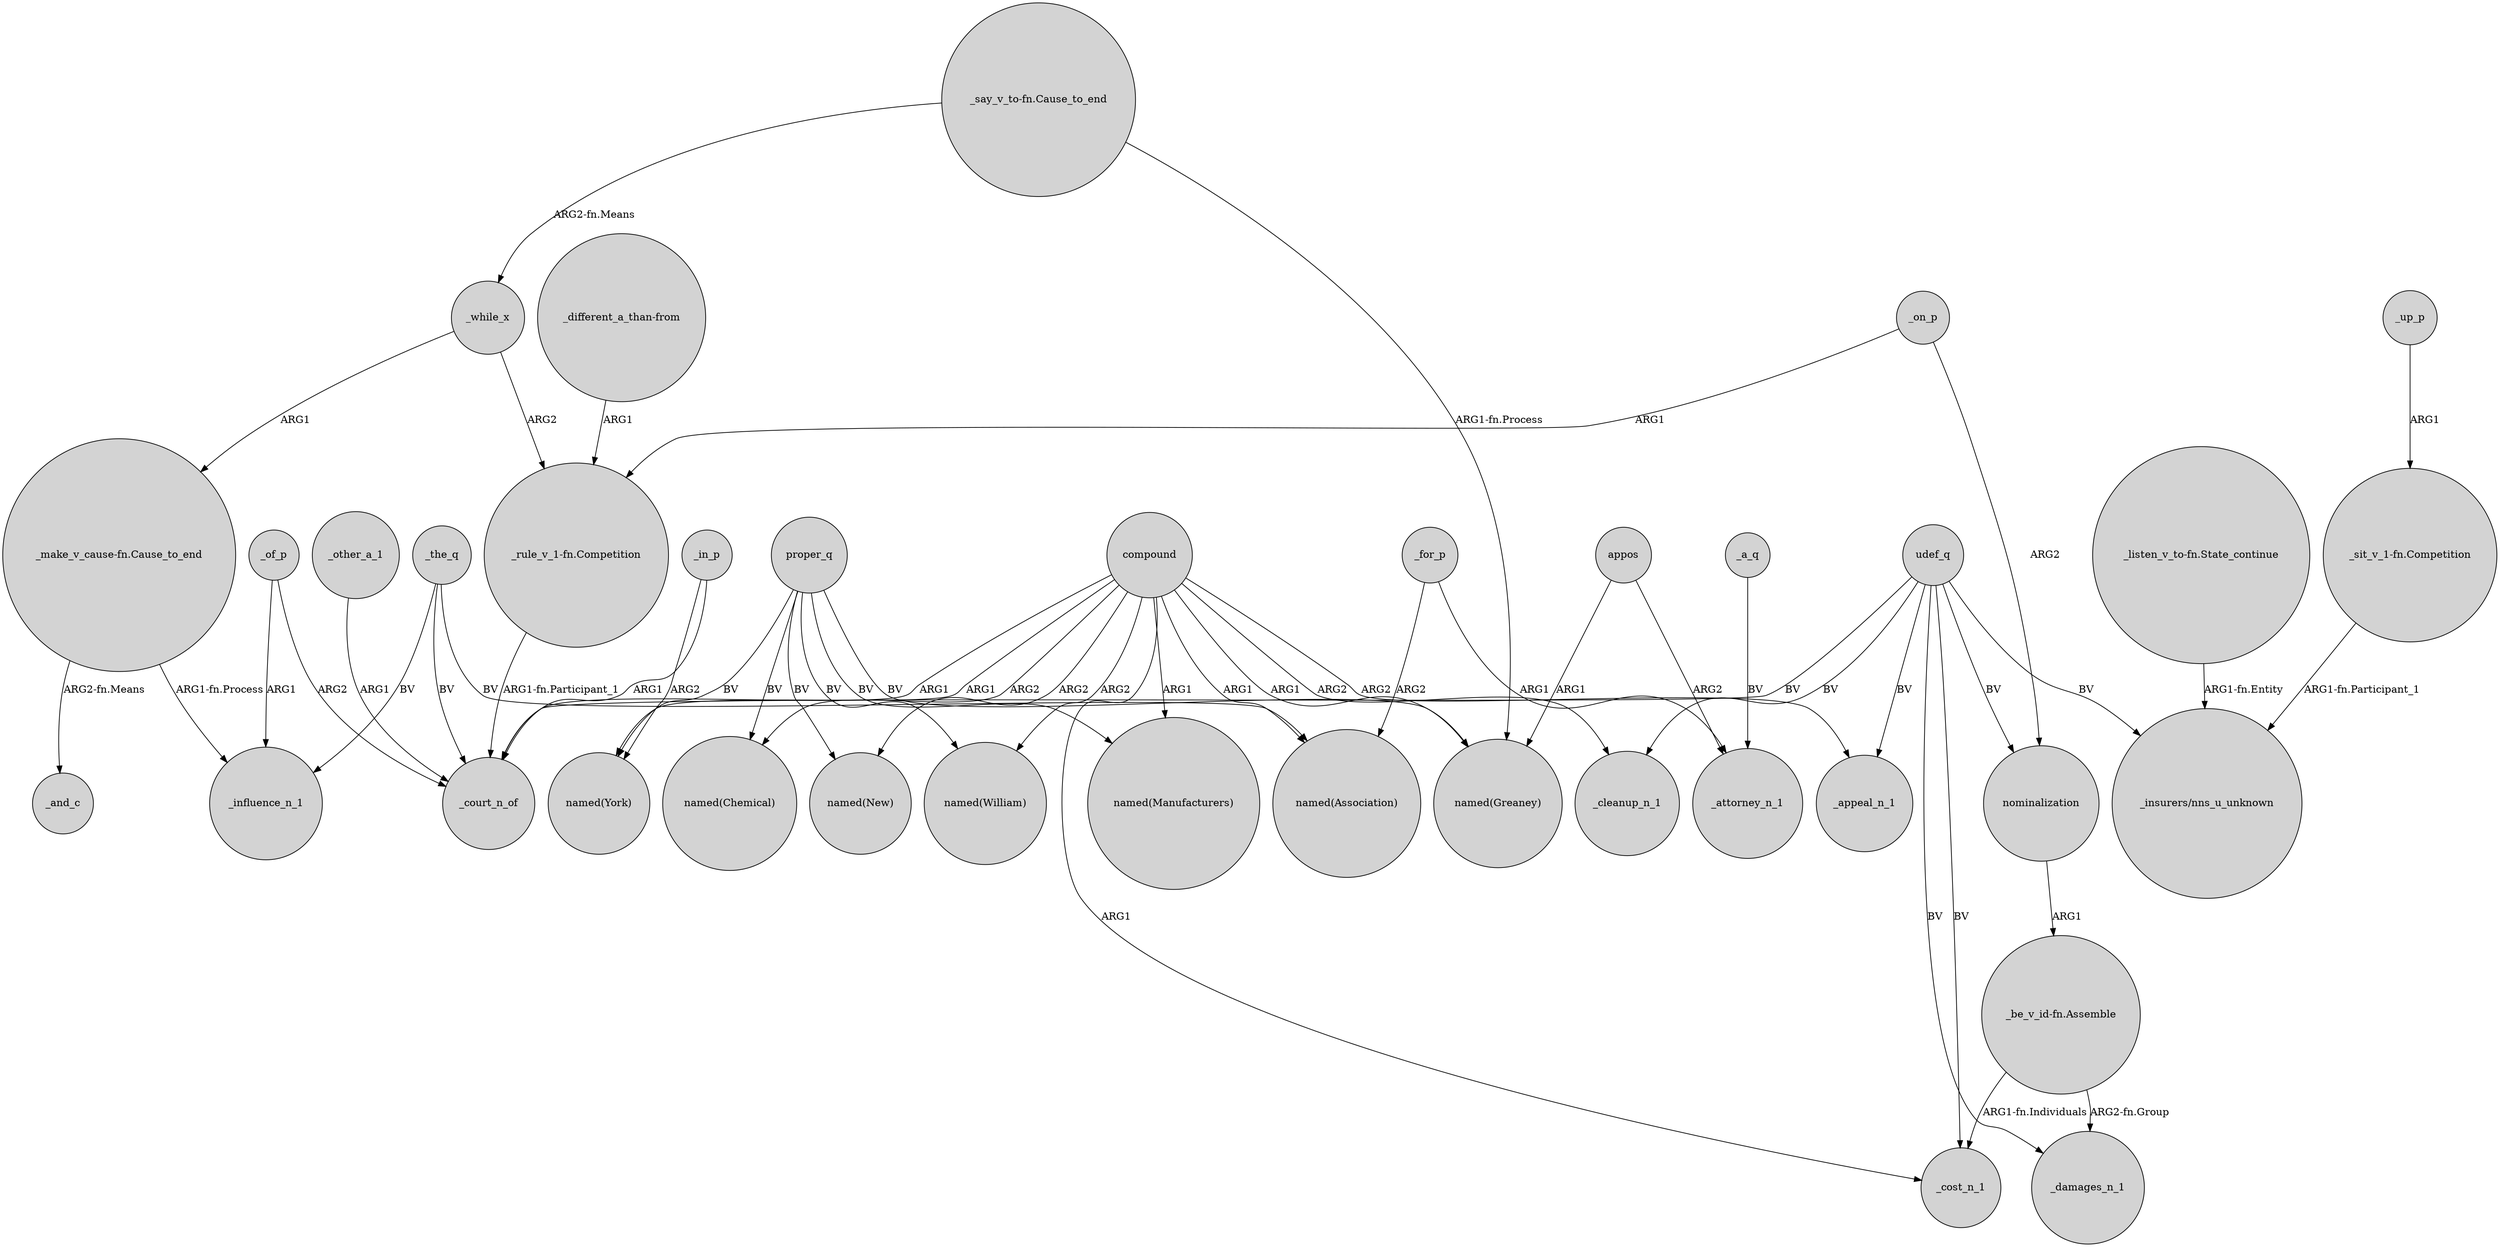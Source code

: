 digraph {
	node [shape=circle style=filled]
	_while_x -> "_rule_v_1-fn.Competition" [label=ARG2]
	"_listen_v_to-fn.State_continue" -> "_insurers/nns_u_unknown" [label="ARG1-fn.Entity"]
	_up_p -> "_sit_v_1-fn.Competition" [label=ARG1]
	_in_p -> _court_n_of [label=ARG1]
	"_make_v_cause-fn.Cause_to_end" -> _and_c [label="ARG2-fn.Means"]
	compound -> "named(Manufacturers)" [label=ARG1]
	appos -> _attorney_n_1 [label=ARG2]
	"_rule_v_1-fn.Competition" -> _court_n_of [label="ARG1-fn.Participant_1"]
	udef_q -> _cleanup_n_1 [label=BV]
	_on_p -> nominalization [label=ARG2]
	proper_q -> "named(William)" [label=BV]
	compound -> "named(New)" [label=ARG2]
	udef_q -> _damages_n_1 [label=BV]
	_a_q -> _attorney_n_1 [label=BV]
	compound -> "named(Greaney)" [label=ARG1]
	proper_q -> "named(New)" [label=BV]
	udef_q -> nominalization [label=BV]
	compound -> "named(Association)" [label=ARG1]
	_for_p -> _attorney_n_1 [label=ARG1]
	_the_q -> _influence_n_1 [label=BV]
	"_make_v_cause-fn.Cause_to_end" -> _influence_n_1 [label="ARG1-fn.Process"]
	_other_a_1 -> _court_n_of [label=ARG1]
	_of_p -> _influence_n_1 [label=ARG1]
	proper_q -> "named(Chemical)" [label=BV]
	proper_q -> "named(York)" [label=BV]
	proper_q -> "named(Greaney)" [label=BV]
	_for_p -> "named(Association)" [label=ARG2]
	_of_p -> _court_n_of [label=ARG2]
	appos -> "named(Greaney)" [label=ARG1]
	udef_q -> _appeal_n_1 [label=BV]
	_while_x -> "_make_v_cause-fn.Cause_to_end" [label=ARG1]
	_in_p -> "named(York)" [label=ARG2]
	compound -> _court_n_of [label=ARG1]
	compound -> "named(William)" [label=ARG2]
	"_different_a_than-from" -> "_rule_v_1-fn.Competition" [label=ARG1]
	"_be_v_id-fn.Assemble" -> _damages_n_1 [label="ARG2-fn.Group"]
	udef_q -> "_insurers/nns_u_unknown" [label=BV]
	"_say_v_to-fn.Cause_to_end" -> "named(Greaney)" [label="ARG1-fn.Process"]
	_the_q -> _court_n_of [label=BV]
	udef_q -> _court_n_of [label=BV]
	"_sit_v_1-fn.Competition" -> "_insurers/nns_u_unknown" [label="ARG1-fn.Participant_1"]
	"_say_v_to-fn.Cause_to_end" -> _while_x [label="ARG2-fn.Means"]
	proper_q -> "named(Manufacturers)" [label=BV]
	compound -> "named(York)" [label=ARG1]
	compound -> _cost_n_1 [label=ARG1]
	compound -> _cleanup_n_1 [label=ARG2]
	nominalization -> "_be_v_id-fn.Assemble" [label=ARG1]
	_the_q -> "named(Association)" [label=BV]
	compound -> _appeal_n_1 [label=ARG2]
	"_be_v_id-fn.Assemble" -> _cost_n_1 [label="ARG1-fn.Individuals"]
	compound -> "named(Chemical)" [label=ARG2]
	udef_q -> _cost_n_1 [label=BV]
	_on_p -> "_rule_v_1-fn.Competition" [label=ARG1]
}
